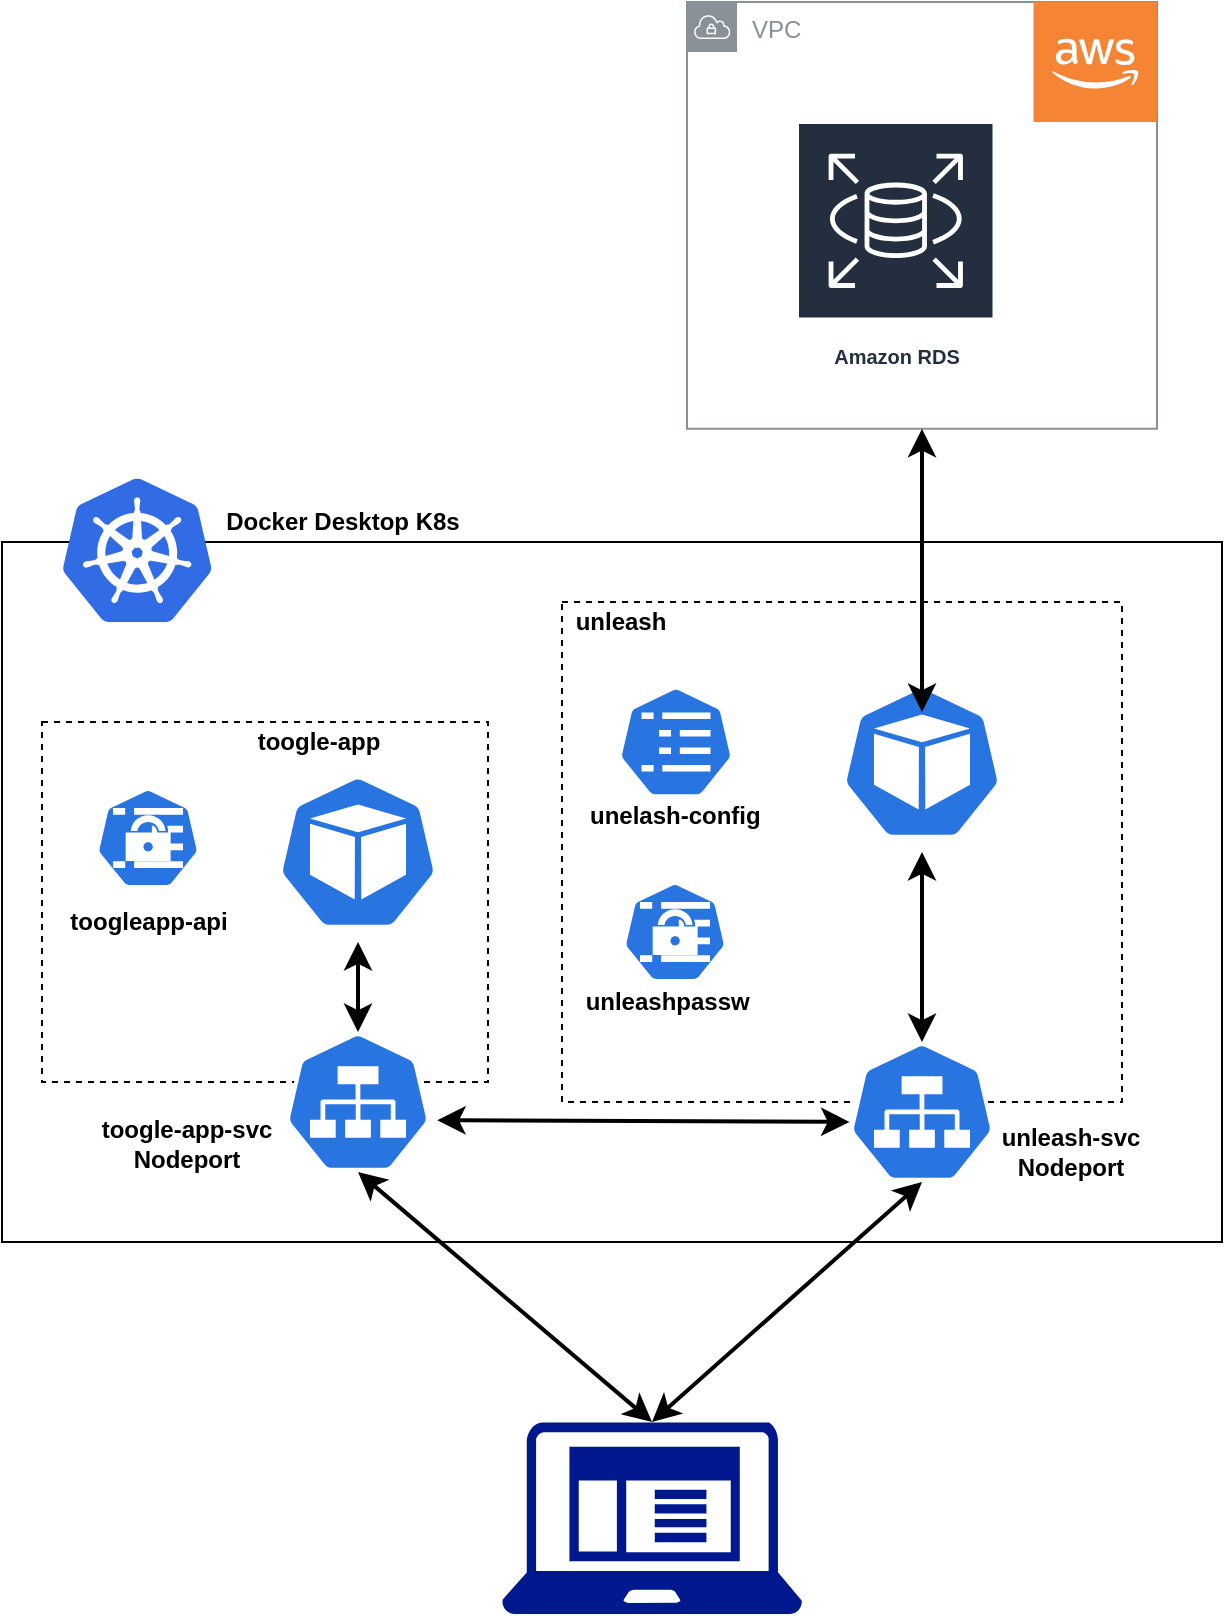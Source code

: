 <mxfile version="15.8.7" type="device"><diagram id="jIf0jCKrmwFH_r3qgMDh" name="Página-1"><mxGraphModel dx="1422" dy="875" grid="1" gridSize="10" guides="1" tooltips="1" connect="1" arrows="1" fold="1" page="1" pageScale="1" pageWidth="827" pageHeight="1169" math="0" shadow="0"><root><mxCell id="0"/><mxCell id="1" parent="0"/><mxCell id="7LKzeg4cqAcntSwDVwQo-16" value="" style="rounded=0;whiteSpace=wrap;html=1;" vertex="1" parent="1"><mxGeometry x="190" y="300" width="610" height="350" as="geometry"/></mxCell><mxCell id="7LKzeg4cqAcntSwDVwQo-17" value="" style="rounded=0;whiteSpace=wrap;html=1;dashed=1;" vertex="1" parent="1"><mxGeometry x="210" y="390" width="223" height="180" as="geometry"/></mxCell><mxCell id="7LKzeg4cqAcntSwDVwQo-15" value="" style="rounded=0;whiteSpace=wrap;html=1;dashed=1;" vertex="1" parent="1"><mxGeometry x="470" y="330" width="280" height="250" as="geometry"/></mxCell><mxCell id="7LKzeg4cqAcntSwDVwQo-1" value="VPC" style="sketch=0;outlineConnect=0;gradientColor=none;html=1;whiteSpace=wrap;fontSize=12;fontStyle=0;shape=mxgraph.aws4.group;grIcon=mxgraph.aws4.group_vpc;strokeColor=#879196;fillColor=none;verticalAlign=top;align=left;spacingLeft=30;fontColor=#879196;dashed=0;" vertex="1" parent="1"><mxGeometry x="532.5" y="30" width="235" height="213.4" as="geometry"/></mxCell><mxCell id="7LKzeg4cqAcntSwDVwQo-3" value="Amazon RDS" style="sketch=0;outlineConnect=0;fontColor=#232F3E;gradientColor=none;strokeColor=#ffffff;fillColor=#232F3E;dashed=0;verticalLabelPosition=middle;verticalAlign=bottom;align=center;html=1;whiteSpace=wrap;fontSize=10;fontStyle=1;spacing=3;shape=mxgraph.aws4.productIcon;prIcon=mxgraph.aws4.rds;" vertex="1" parent="1"><mxGeometry x="587.5" y="90" width="98.75" height="126.8" as="geometry"/></mxCell><mxCell id="7LKzeg4cqAcntSwDVwQo-4" value="" style="sketch=0;aspect=fixed;html=1;points=[];align=center;image;fontSize=12;image=img/lib/mscae/Kubernetes.svg;" vertex="1" parent="1"><mxGeometry x="220.21" y="268.2" width="74.79" height="71.8" as="geometry"/></mxCell><mxCell id="7LKzeg4cqAcntSwDVwQo-6" value="" style="sketch=0;html=1;dashed=0;whitespace=wrap;fillColor=#2875E2;strokeColor=#ffffff;points=[[0.005,0.63,0],[0.1,0.2,0],[0.9,0.2,0],[0.5,0,0],[0.995,0.63,0],[0.72,0.99,0],[0.5,1,0],[0.28,0.99,0]];shape=mxgraph.kubernetes.icon;prIcon=pod" vertex="1" parent="1"><mxGeometry x="328" y="410" width="80" height="90" as="geometry"/></mxCell><mxCell id="7LKzeg4cqAcntSwDVwQo-9" value="" style="sketch=0;html=1;dashed=0;whitespace=wrap;fillColor=#2875E2;strokeColor=#ffffff;points=[[0.005,0.63,0],[0.1,0.2,0],[0.9,0.2,0],[0.5,0,0],[0.995,0.63,0],[0.72,0.99,0],[0.5,1,0],[0.28,0.99,0]];shape=mxgraph.kubernetes.icon;prIcon=svc" vertex="1" parent="1"><mxGeometry x="610" y="550" width="80" height="70" as="geometry"/></mxCell><mxCell id="7LKzeg4cqAcntSwDVwQo-8" value="" style="sketch=0;html=1;dashed=0;whitespace=wrap;fillColor=#2875E2;strokeColor=#ffffff;points=[[0.005,0.63,0],[0.1,0.2,0],[0.9,0.2,0],[0.5,0,0],[0.995,0.63,0],[0.72,0.99,0],[0.5,1,0],[0.28,0.99,0]];shape=mxgraph.kubernetes.icon;prIcon=pod" vertex="1" parent="1"><mxGeometry x="610" y="365" width="80" height="90" as="geometry"/></mxCell><mxCell id="7LKzeg4cqAcntSwDVwQo-12" value="" style="sketch=0;html=1;dashed=0;whitespace=wrap;fillColor=#2875E2;strokeColor=#ffffff;points=[[0.005,0.63,0],[0.1,0.2,0],[0.9,0.2,0],[0.5,0,0],[0.995,0.63,0],[0.72,0.99,0],[0.5,1,0],[0.28,0.99,0]];shape=mxgraph.kubernetes.icon;prIcon=cm" vertex="1" parent="1"><mxGeometry x="498.25" y="365" width="57.5" height="70" as="geometry"/></mxCell><mxCell id="7LKzeg4cqAcntSwDVwQo-13" value="" style="sketch=0;html=1;dashed=0;whitespace=wrap;fillColor=#2875E2;strokeColor=#ffffff;points=[[0.005,0.63,0],[0.1,0.2,0],[0.9,0.2,0],[0.5,0,0],[0.995,0.63,0],[0.72,0.99,0],[0.5,1,0],[0.28,0.99,0]];shape=mxgraph.kubernetes.icon;prIcon=secret" vertex="1" parent="1"><mxGeometry x="495.25" y="470" width="62.5" height="50" as="geometry"/></mxCell><mxCell id="7LKzeg4cqAcntSwDVwQo-18" value="" style="sketch=0;html=1;dashed=0;whitespace=wrap;fillColor=#2875E2;strokeColor=#ffffff;points=[[0.005,0.63,0],[0.1,0.2,0],[0.9,0.2,0],[0.5,0,0],[0.995,0.63,0],[0.72,0.99,0],[0.5,1,0],[0.28,0.99,0]];shape=mxgraph.kubernetes.icon;prIcon=svc" vertex="1" parent="1"><mxGeometry x="328" y="545" width="80" height="70" as="geometry"/></mxCell><mxCell id="7LKzeg4cqAcntSwDVwQo-20" value="" style="sketch=0;aspect=fixed;pointerEvents=1;shadow=0;dashed=0;html=1;strokeColor=none;labelPosition=center;verticalLabelPosition=bottom;verticalAlign=top;align=center;fillColor=#00188D;shape=mxgraph.mscae.enterprise.client_application" vertex="1" parent="1"><mxGeometry x="440" y="740" width="150" height="96" as="geometry"/></mxCell><mxCell id="7LKzeg4cqAcntSwDVwQo-21" value="" style="endArrow=classic;startArrow=classic;html=1;rounded=0;endSize=8;startSize=8;strokeWidth=2;exitX=0.5;exitY=0.222;exitDx=0;exitDy=0;exitPerimeter=0;" edge="1" parent="1" source="7LKzeg4cqAcntSwDVwQo-8" target="7LKzeg4cqAcntSwDVwQo-1"><mxGeometry width="50" height="50" relative="1" as="geometry"><mxPoint x="545" y="380" as="sourcePoint"/><mxPoint x="590" y="520" as="targetPoint"/></mxGeometry></mxCell><mxCell id="7LKzeg4cqAcntSwDVwQo-22" value="" style="endArrow=classic;startArrow=classic;html=1;rounded=0;endSize=8;startSize=8;strokeWidth=2;entryX=0.047;entryY=0.571;entryDx=0;entryDy=0;entryPerimeter=0;exitX=0.995;exitY=0.63;exitDx=0;exitDy=0;exitPerimeter=0;" edge="1" parent="1" source="7LKzeg4cqAcntSwDVwQo-18" target="7LKzeg4cqAcntSwDVwQo-9"><mxGeometry width="50" height="50" relative="1" as="geometry"><mxPoint x="430" y="590" as="sourcePoint"/><mxPoint x="450" y="720" as="targetPoint"/></mxGeometry></mxCell><mxCell id="7LKzeg4cqAcntSwDVwQo-23" value="" style="endArrow=classic;startArrow=classic;html=1;rounded=0;startSize=8;endSize=8;strokeWidth=2;exitX=0.5;exitY=0;exitDx=0;exitDy=0;exitPerimeter=0;entryX=0.5;entryY=1;entryDx=0;entryDy=0;entryPerimeter=0;" edge="1" parent="1" source="7LKzeg4cqAcntSwDVwQo-9" target="7LKzeg4cqAcntSwDVwQo-8"><mxGeometry width="50" height="50" relative="1" as="geometry"><mxPoint x="540" y="570" as="sourcePoint"/><mxPoint x="580" y="470" as="targetPoint"/></mxGeometry></mxCell><mxCell id="7LKzeg4cqAcntSwDVwQo-24" value="" style="endArrow=classic;startArrow=classic;html=1;rounded=0;startSize=8;endSize=8;strokeWidth=2;entryX=0.5;entryY=1;entryDx=0;entryDy=0;entryPerimeter=0;" edge="1" parent="1" source="7LKzeg4cqAcntSwDVwQo-18"><mxGeometry width="50" height="50" relative="1" as="geometry"><mxPoint x="418" y="540" as="sourcePoint"/><mxPoint x="368" y="500" as="targetPoint"/></mxGeometry></mxCell><mxCell id="7LKzeg4cqAcntSwDVwQo-25" value="" style="endArrow=classic;startArrow=classic;html=1;rounded=0;startSize=8;endSize=8;strokeWidth=2;exitX=0.5;exitY=1;exitDx=0;exitDy=0;exitPerimeter=0;entryX=0.5;entryY=0;entryDx=0;entryDy=0;entryPerimeter=0;" edge="1" parent="1" source="7LKzeg4cqAcntSwDVwQo-18" target="7LKzeg4cqAcntSwDVwQo-20"><mxGeometry width="50" height="50" relative="1" as="geometry"><mxPoint x="540" y="570" as="sourcePoint"/><mxPoint x="590" y="520" as="targetPoint"/></mxGeometry></mxCell><mxCell id="7LKzeg4cqAcntSwDVwQo-26" value="" style="endArrow=classic;startArrow=classic;html=1;rounded=0;startSize=8;endSize=8;strokeWidth=2;entryX=0.5;entryY=1;entryDx=0;entryDy=0;entryPerimeter=0;exitX=0.5;exitY=0;exitDx=0;exitDy=0;exitPerimeter=0;" edge="1" parent="1" source="7LKzeg4cqAcntSwDVwQo-20" target="7LKzeg4cqAcntSwDVwQo-9"><mxGeometry width="50" height="50" relative="1" as="geometry"><mxPoint x="540" y="820" as="sourcePoint"/><mxPoint x="590" y="520" as="targetPoint"/></mxGeometry></mxCell><mxCell id="7LKzeg4cqAcntSwDVwQo-28" value="&lt;b&gt;toogle-app-svc&lt;br&gt;Nodeport&lt;/b&gt;" style="text;html=1;align=center;verticalAlign=middle;resizable=0;points=[];autosize=1;strokeColor=none;fillColor=none;" vertex="1" parent="1"><mxGeometry x="231.75" y="586" width="100" height="30" as="geometry"/></mxCell><mxCell id="7LKzeg4cqAcntSwDVwQo-29" value="&lt;b&gt;toogle-app&lt;br&gt;&lt;/b&gt;" style="text;html=1;align=center;verticalAlign=middle;resizable=0;points=[];autosize=1;strokeColor=none;fillColor=none;" vertex="1" parent="1"><mxGeometry x="308" y="390" width="80" height="20" as="geometry"/></mxCell><mxCell id="7LKzeg4cqAcntSwDVwQo-30" value="&lt;b&gt;unleash&lt;br&gt;&lt;/b&gt;" style="text;html=1;align=center;verticalAlign=middle;resizable=0;points=[];autosize=1;strokeColor=none;fillColor=none;" vertex="1" parent="1"><mxGeometry x="469" y="330" width="60" height="20" as="geometry"/></mxCell><mxCell id="7LKzeg4cqAcntSwDVwQo-31" value="&lt;b&gt;unleash-svc&lt;br&gt;Nodeport&lt;/b&gt;" style="text;html=1;align=center;verticalAlign=middle;resizable=0;points=[];autosize=1;strokeColor=none;fillColor=none;" vertex="1" parent="1"><mxGeometry x="683.75" y="590" width="80" height="30" as="geometry"/></mxCell><mxCell id="7LKzeg4cqAcntSwDVwQo-34" value="&lt;div style=&quot;text-align: center&quot;&gt;&lt;span&gt;&lt;font face=&quot;helvetica&quot;&gt;&lt;b&gt;unelash-config&lt;/b&gt;&lt;/font&gt;&lt;/span&gt;&lt;/div&gt;" style="text;whiteSpace=wrap;html=1;" vertex="1" parent="1"><mxGeometry x="482" y="423" width="110" height="20" as="geometry"/></mxCell><mxCell id="7LKzeg4cqAcntSwDVwQo-39" value="&lt;b&gt;unleashpassw&amp;nbsp;&lt;/b&gt;" style="text;html=1;align=center;verticalAlign=middle;resizable=0;points=[];autosize=1;strokeColor=none;fillColor=none;" vertex="1" parent="1"><mxGeometry x="474" y="520" width="100" height="20" as="geometry"/></mxCell><mxCell id="7LKzeg4cqAcntSwDVwQo-40" value="" style="outlineConnect=0;dashed=0;verticalLabelPosition=bottom;verticalAlign=top;align=center;html=1;shape=mxgraph.aws3.cloud_2;fillColor=#F58534;gradientColor=none;" vertex="1" parent="1"><mxGeometry x="705.75" y="30" width="61.75" height="60" as="geometry"/></mxCell><mxCell id="7LKzeg4cqAcntSwDVwQo-41" value="&lt;b&gt;Docker Desktop K8s&lt;/b&gt;" style="text;html=1;align=center;verticalAlign=middle;resizable=0;points=[];autosize=1;strokeColor=none;fillColor=none;" vertex="1" parent="1"><mxGeometry x="295" y="280" width="130" height="20" as="geometry"/></mxCell><mxCell id="7LKzeg4cqAcntSwDVwQo-42" value="" style="sketch=0;html=1;dashed=0;whitespace=wrap;fillColor=#2875E2;strokeColor=#ffffff;points=[[0.005,0.63,0],[0.1,0.2,0],[0.9,0.2,0],[0.5,0,0],[0.995,0.63,0],[0.72,0.99,0],[0.5,1,0],[0.28,0.99,0]];shape=mxgraph.kubernetes.icon;prIcon=secret" vertex="1" parent="1"><mxGeometry x="231.75" y="423" width="62.5" height="50" as="geometry"/></mxCell><mxCell id="7LKzeg4cqAcntSwDVwQo-43" value="&lt;b&gt;toogleapp-api&lt;/b&gt;" style="text;html=1;align=center;verticalAlign=middle;resizable=0;points=[];autosize=1;strokeColor=none;fillColor=none;" vertex="1" parent="1"><mxGeometry x="218" y="480" width="90" height="20" as="geometry"/></mxCell></root></mxGraphModel></diagram></mxfile>